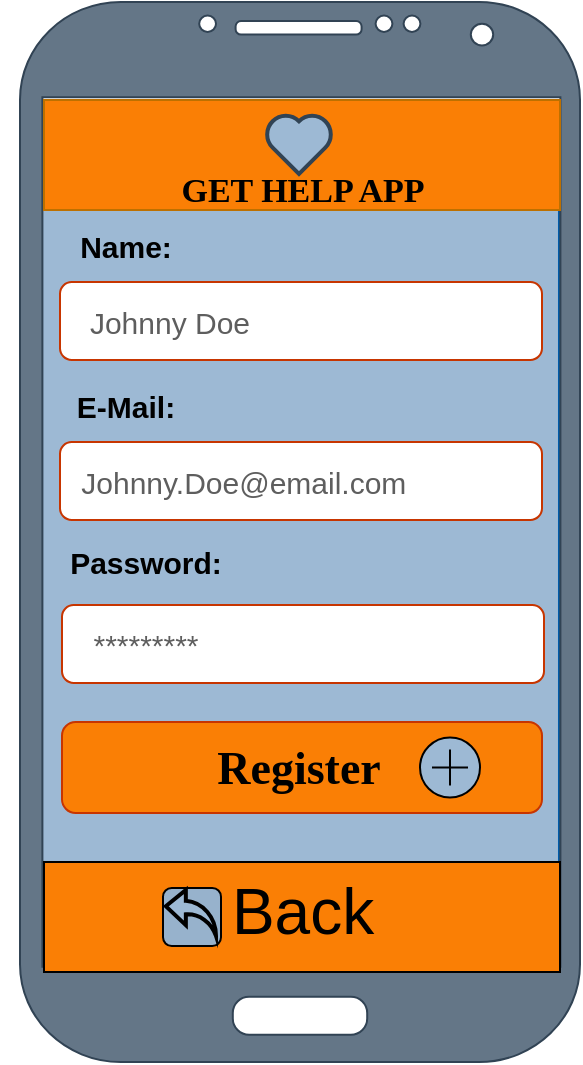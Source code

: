 <mxfile version="13.9.9" type="device"><diagram id="Rx59tYG7E4nGqYMNDY1r" name="Page-1"><mxGraphModel dx="1024" dy="592" grid="1" gridSize="10" guides="1" tooltips="1" connect="1" arrows="1" fold="1" page="1" pageScale="1" pageWidth="827" pageHeight="1169" math="0" shadow="0"><root><mxCell id="0"/><mxCell id="1" parent="0"/><mxCell id="_qZCISYOdAHJVIBeRrpl-12" value="" style="rounded=0;whiteSpace=wrap;html=1;strokeColor=#005AA8;fontSize=22;fillColor=#9DB9D4;" vertex="1" parent="1"><mxGeometry x="329.49" y="124" width="260" height="380" as="geometry"/></mxCell><mxCell id="ye8e_s_-hA4iLHegFZsn-71" value="" style="verticalLabelPosition=bottom;verticalAlign=top;html=1;shadow=0;dashed=0;strokeWidth=1;shape=mxgraph.android.phone2;strokeColor=#314354;fillColor=#647687;fontColor=#ffffff;" parent="1" vertex="1"><mxGeometry x="320" y="20" width="280" height="530" as="geometry"/></mxCell><mxCell id="ye8e_s_-hA4iLHegFZsn-126" value="" style="rounded=0;whiteSpace=wrap;html=1;strokeColor=#BD7000;fontColor=#ffffff;fillColor=#FA7F05;" parent="1" vertex="1"><mxGeometry x="332" y="69" width="258" height="55" as="geometry"/></mxCell><mxCell id="ye8e_s_-hA4iLHegFZsn-130" value="&lt;font face=&quot;Ariel&quot; size=&quot;1&quot;&gt;&lt;b style=&quot;font-size: 17px&quot;&gt;GET HELP APP&lt;/b&gt;&lt;/font&gt;" style="text;html=1;strokeColor=none;fillColor=none;align=center;verticalAlign=middle;whiteSpace=wrap;rounded=0;" parent="1" vertex="1"><mxGeometry x="383.5" y="106" width="155" height="18" as="geometry"/></mxCell><mxCell id="_qZCISYOdAHJVIBeRrpl-1" value="" style="html=1;verticalLabelPosition=bottom;align=center;labelBackgroundColor=#ffffff;verticalAlign=top;strokeWidth=2;shadow=0;dashed=0;shape=mxgraph.ios7.icons.heart;aspect=fixed;strokeColor=#314354;fontColor=#ffffff;fillColor=#9DB9D4;" vertex="1" parent="1"><mxGeometry x="442.68" y="76" width="33.62" height="30" as="geometry"/></mxCell><mxCell id="_qZCISYOdAHJVIBeRrpl-2" value="" style="rounded=0;whiteSpace=wrap;html=1;fillColor=#FA7F05;" vertex="1" parent="1"><mxGeometry x="332" y="450" width="258" height="55" as="geometry"/></mxCell><mxCell id="_qZCISYOdAHJVIBeRrpl-6" value="" style="rounded=1;whiteSpace=wrap;html=1;strokeColor=#C73500;fontColor=#ffffff;fillColor=#FFFFFF;" vertex="1" parent="1"><mxGeometry x="340" y="240" width="241" height="39" as="geometry"/></mxCell><mxCell id="_qZCISYOdAHJVIBeRrpl-8" value="E-Mail:" style="text;html=1;strokeColor=none;fillColor=none;align=center;verticalAlign=middle;whiteSpace=wrap;rounded=0;fontSize=15;fontStyle=1;aspect=fixed;" vertex="1" parent="1"><mxGeometry x="310" y="190" width="126" height="63" as="geometry"/></mxCell><mxCell id="_qZCISYOdAHJVIBeRrpl-10" value="Password:" style="text;html=1;strokeColor=none;fillColor=none;align=center;verticalAlign=middle;whiteSpace=wrap;rounded=0;fontSize=15;fontStyle=1;aspect=fixed;" vertex="1" parent="1"><mxGeometry x="320" y="268" width="126" height="63" as="geometry"/></mxCell><mxCell id="d49oiEoRpNb8Ziir8Qsg-13" value="" style="rounded=1;whiteSpace=wrap;html=1;strokeWidth=1;aspect=fixed;fillColor=#97B2CC;" parent="1" vertex="1"><mxGeometry x="391.5" y="463" width="29" height="29" as="geometry"/></mxCell><mxCell id="d49oiEoRpNb8Ziir8Qsg-21" value="&lt;font style=&quot;font-size: 32px&quot;&gt;Back&lt;/font&gt;" style="text;html=1;align=center;verticalAlign=middle;resizable=0;points=[];autosize=1;" parent="1" vertex="1"><mxGeometry x="415.5" y="459.5" width="90" height="30" as="geometry"/></mxCell><mxCell id="_qZCISYOdAHJVIBeRrpl-19" value="&lt;font color=&quot;#5e5e5e&quot;&gt;Johnny.Doe@email.com&amp;nbsp;&lt;/font&gt;" style="text;html=1;strokeColor=none;fillColor=none;align=center;verticalAlign=middle;whiteSpace=wrap;rounded=0;fontSize=15;aspect=fixed;" vertex="1" parent="1"><mxGeometry x="414" y="249.5" width="40" height="20" as="geometry"/></mxCell><mxCell id="_qZCISYOdAHJVIBeRrpl-21" value="" style="rounded=1;whiteSpace=wrap;html=1;strokeColor=#C73500;fontColor=#ffffff;fillColor=#FA7F05;" vertex="1" parent="1"><mxGeometry x="341" y="380" width="240" height="45.5" as="geometry"/></mxCell><mxCell id="_qZCISYOdAHJVIBeRrpl-22" value="&lt;font face=&quot;Ariel&quot; size=&quot;1&quot;&gt;&lt;b style=&quot;font-size: 23px&quot;&gt;Register&lt;/b&gt;&lt;/font&gt;" style="text;html=1;strokeColor=none;fillColor=none;align=center;verticalAlign=middle;whiteSpace=wrap;rounded=0;" vertex="1" parent="1"><mxGeometry x="381.99" y="393.75" width="155" height="18" as="geometry"/></mxCell><mxCell id="_qZCISYOdAHJVIBeRrpl-26" value="" style="html=1;verticalLabelPosition=bottom;align=center;labelBackgroundColor=#ffffff;verticalAlign=top;strokeWidth=2;shadow=0;dashed=0;shape=mxgraph.ios7.icons.back;fillColor=#9DB9D4;gradientColor=none;fontSize=15;aspect=fixed;" vertex="1" parent="1"><mxGeometry x="392.88" y="464" width="25.14" height="23" as="geometry"/></mxCell><mxCell id="_qZCISYOdAHJVIBeRrpl-30" value="" style="rounded=1;whiteSpace=wrap;html=1;strokeColor=#C73500;fontColor=#ffffff;fillColor=#FFFFFF;" vertex="1" parent="1"><mxGeometry x="341" y="321.5" width="241" height="39" as="geometry"/></mxCell><mxCell id="_qZCISYOdAHJVIBeRrpl-20" value="&lt;font color=&quot;#5e5e5e&quot;&gt;*********&lt;/font&gt;" style="text;html=1;strokeColor=none;fillColor=none;align=center;verticalAlign=middle;whiteSpace=wrap;rounded=0;fontSize=15;aspect=fixed;" vertex="1" parent="1"><mxGeometry x="363" y="331" width="40" height="20" as="geometry"/></mxCell><mxCell id="_qZCISYOdAHJVIBeRrpl-31" value="" style="rounded=1;whiteSpace=wrap;html=1;strokeColor=#C73500;fontColor=#ffffff;fillColor=#FFFFFF;" vertex="1" parent="1"><mxGeometry x="340" y="160" width="241" height="39" as="geometry"/></mxCell><mxCell id="_qZCISYOdAHJVIBeRrpl-32" value="Name:" style="text;html=1;strokeColor=none;fillColor=none;align=center;verticalAlign=middle;whiteSpace=wrap;rounded=0;fontSize=15;fontStyle=1;aspect=fixed;" vertex="1" parent="1"><mxGeometry x="310" y="110" width="126" height="63" as="geometry"/></mxCell><mxCell id="_qZCISYOdAHJVIBeRrpl-33" value="&lt;font color=&quot;#5e5e5e&quot;&gt;Johnny Doe&lt;/font&gt;" style="text;html=1;strokeColor=none;fillColor=none;align=center;verticalAlign=middle;whiteSpace=wrap;rounded=0;fontSize=15;aspect=fixed;" vertex="1" parent="1"><mxGeometry x="346.68" y="155.5" width="96" height="48" as="geometry"/></mxCell><mxCell id="_qZCISYOdAHJVIBeRrpl-34" value="" style="html=1;verticalLabelPosition=bottom;align=center;labelBackgroundColor=#ffffff;verticalAlign=top;strokeWidth=1;shadow=0;dashed=0;shape=mxgraph.ios7.icons.add;fillColor=#9DB9D4;gradientColor=none;fontSize=15;" vertex="1" parent="1"><mxGeometry x="520" y="387.75" width="30" height="30" as="geometry"/></mxCell></root></mxGraphModel></diagram></mxfile>